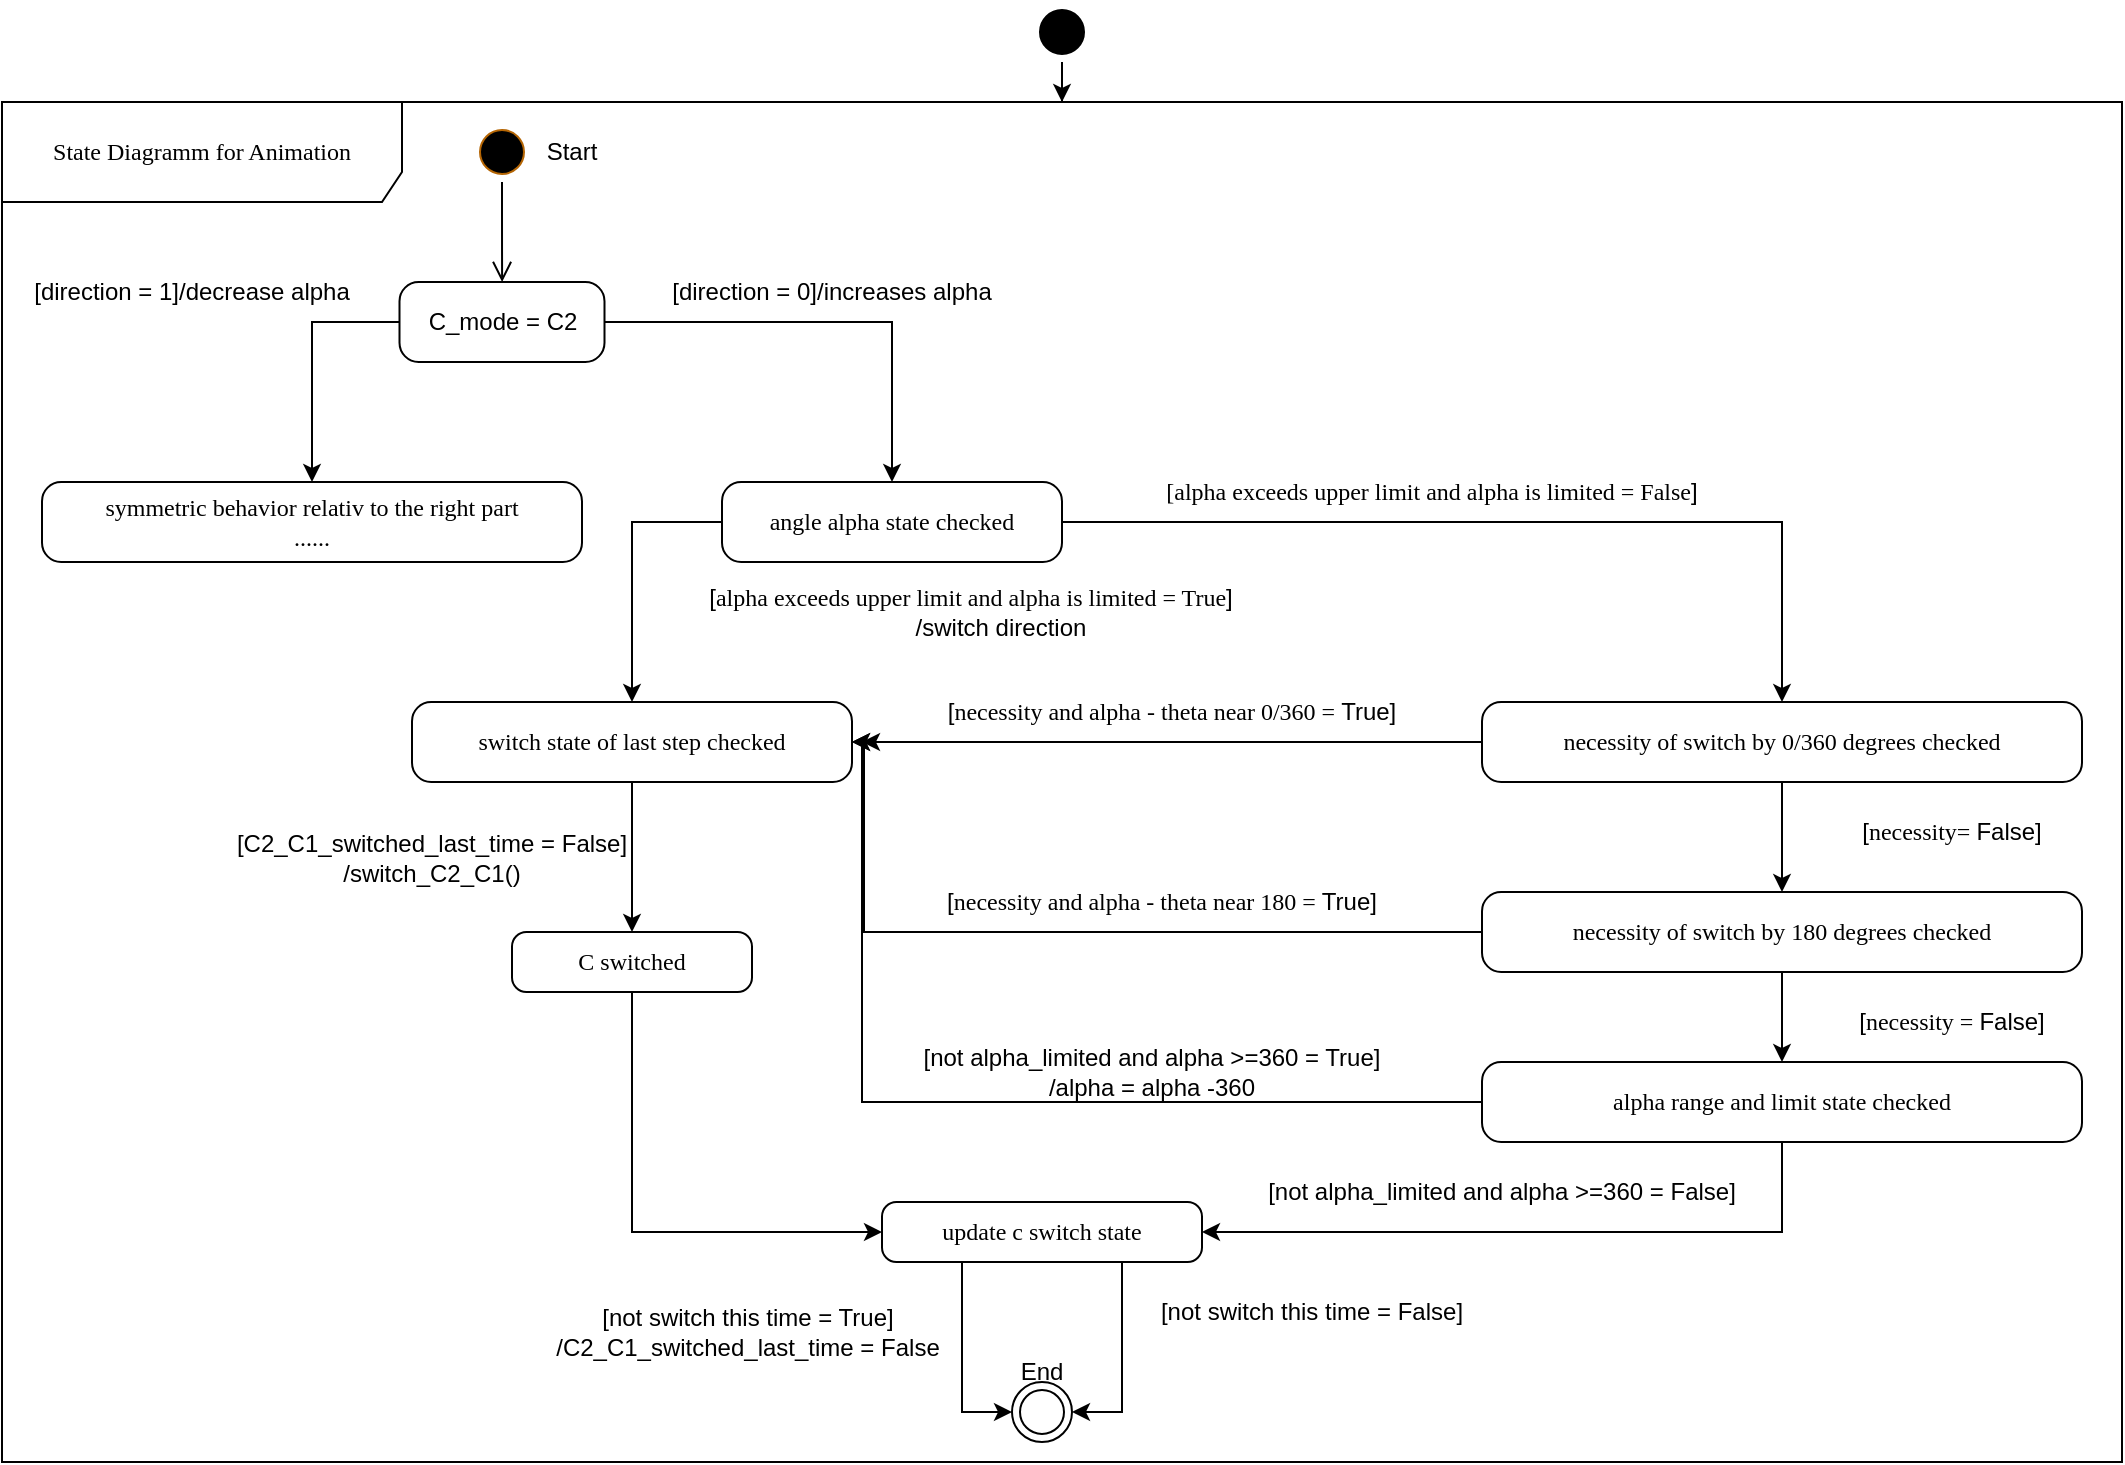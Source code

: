 <mxfile version="24.8.8">
  <diagram name="Page-1" id="58cdce13-f638-feb5-8d6f-7d28b1aa9fa0">
    <mxGraphModel grid="1" page="1" gridSize="10" guides="1" tooltips="1" connect="1" arrows="1" fold="1" pageScale="1" pageWidth="1100" pageHeight="850" background="none" math="0" shadow="0">
      <root>
        <mxCell id="0" />
        <mxCell id="1" parent="0" />
        <mxCell id="2a3bc250acf0617d-8" value="State Diagramm for Animation" style="shape=umlFrame;whiteSpace=wrap;html=1;rounded=1;shadow=0;comic=0;labelBackgroundColor=none;strokeWidth=1;fontFamily=Verdana;fontSize=12;align=center;width=200;height=50;" vertex="1" parent="1">
          <mxGeometry x="20" y="90" width="1060" height="680" as="geometry" />
        </mxCell>
        <mxCell id="382b91b5511bd0f7-1" value="" style="ellipse;html=1;shape=startState;rounded=1;shadow=0;comic=0;labelBackgroundColor=none;fontFamily=Verdana;fontSize=12;align=center;direction=south;fillColor=#000000;strokeColor=#b46504;" vertex="1" parent="1">
          <mxGeometry x="255" y="100" width="30" height="30" as="geometry" />
        </mxCell>
        <mxCell id="55TJ_ZkYL5hM4LRfqOBl-16" style="edgeStyle=orthogonalEdgeStyle;rounded=0;orthogonalLoop=1;jettySize=auto;html=1;exitX=0;exitY=0.5;exitDx=0;exitDy=0;" edge="1" parent="1" source="382b91b5511bd0f7-7" target="55TJ_ZkYL5hM4LRfqOBl-15">
          <mxGeometry relative="1" as="geometry">
            <mxPoint x="465" y="330" as="sourcePoint" />
          </mxGeometry>
        </mxCell>
        <mxCell id="4EAktQYD83jiBUtCIHTl-13" style="edgeStyle=orthogonalEdgeStyle;rounded=0;orthogonalLoop=1;jettySize=auto;html=1;exitX=1;exitY=0.5;exitDx=0;exitDy=0;" edge="1" parent="1" source="382b91b5511bd0f7-7" target="4EAktQYD83jiBUtCIHTl-11">
          <mxGeometry relative="1" as="geometry" />
        </mxCell>
        <mxCell id="382b91b5511bd0f7-7" value="angle alpha state checked" style="rounded=1;whiteSpace=wrap;html=1;arcSize=24;shadow=0;comic=0;labelBackgroundColor=none;fontFamily=Verdana;fontSize=12;align=center;" vertex="1" parent="1">
          <mxGeometry x="380" y="280" width="170" height="40" as="geometry" />
        </mxCell>
        <mxCell id="382b91b5511bd0f7-9" value="symmetric behavior relativ to the right part&lt;div&gt;......&lt;/div&gt;" style="rounded=1;whiteSpace=wrap;html=1;arcSize=24;shadow=0;comic=0;labelBackgroundColor=none;fontFamily=Verdana;fontSize=12;align=center;" vertex="1" parent="1">
          <mxGeometry x="40" y="280" width="270" height="40" as="geometry" />
        </mxCell>
        <mxCell id="2a3bc250acf0617d-9" style="edgeStyle=orthogonalEdgeStyle;html=1;labelBackgroundColor=none;endArrow=open;endSize=8;fontFamily=Verdana;fontSize=12;align=left;" edge="1" parent="1" source="382b91b5511bd0f7-1" target="55TJ_ZkYL5hM4LRfqOBl-13">
          <mxGeometry relative="1" as="geometry">
            <mxPoint x="270" y="180" as="targetPoint" />
          </mxGeometry>
        </mxCell>
        <mxCell id="55TJ_ZkYL5hM4LRfqOBl-4" value="[direction = 1]/decrease alpha" style="text;html=1;align=center;verticalAlign=middle;whiteSpace=wrap;rounded=0;" vertex="1" parent="1">
          <mxGeometry x="30" y="170" width="170" height="30" as="geometry" />
        </mxCell>
        <mxCell id="55TJ_ZkYL5hM4LRfqOBl-5" value="[direction = 0]/increases alpha" style="text;html=1;align=center;verticalAlign=middle;whiteSpace=wrap;rounded=0;" vertex="1" parent="1">
          <mxGeometry x="350" y="170" width="170" height="30" as="geometry" />
        </mxCell>
        <mxCell id="55TJ_ZkYL5hM4LRfqOBl-12" style="edgeStyle=orthogonalEdgeStyle;rounded=0;orthogonalLoop=1;jettySize=auto;html=1;exitX=1;exitY=0.5;exitDx=0;exitDy=0;" edge="1" parent="1" source="55TJ_ZkYL5hM4LRfqOBl-13" target="382b91b5511bd0f7-7">
          <mxGeometry relative="1" as="geometry">
            <mxPoint x="330" y="220" as="sourcePoint" />
          </mxGeometry>
        </mxCell>
        <mxCell id="4EAktQYD83jiBUtCIHTl-7" style="edgeStyle=orthogonalEdgeStyle;rounded=0;orthogonalLoop=1;jettySize=auto;html=1;exitX=0;exitY=0.5;exitDx=0;exitDy=0;" edge="1" parent="1" source="55TJ_ZkYL5hM4LRfqOBl-13" target="382b91b5511bd0f7-9">
          <mxGeometry relative="1" as="geometry" />
        </mxCell>
        <mxCell id="55TJ_ZkYL5hM4LRfqOBl-13" value="&lt;span style=&quot;font-family: Helvetica;&quot;&gt;C_mode = C2&lt;/span&gt;" style="rounded=1;whiteSpace=wrap;html=1;arcSize=24;shadow=0;comic=0;labelBackgroundColor=none;fontFamily=Verdana;fontSize=12;align=center;" vertex="1" parent="1">
          <mxGeometry x="218.75" y="180" width="102.5" height="40" as="geometry" />
        </mxCell>
        <mxCell id="55TJ_ZkYL5hM4LRfqOBl-14" value="Start" style="text;html=1;align=center;verticalAlign=middle;whiteSpace=wrap;rounded=0;" vertex="1" parent="1">
          <mxGeometry x="275" y="100" width="60" height="30" as="geometry" />
        </mxCell>
        <mxCell id="4EAktQYD83jiBUtCIHTl-2" style="edgeStyle=orthogonalEdgeStyle;rounded=0;orthogonalLoop=1;jettySize=auto;html=1;exitX=0.5;exitY=1;exitDx=0;exitDy=0;entryX=0.5;entryY=0;entryDx=0;entryDy=0;" edge="1" parent="1" source="55TJ_ZkYL5hM4LRfqOBl-15" target="4EAktQYD83jiBUtCIHTl-1">
          <mxGeometry relative="1" as="geometry" />
        </mxCell>
        <mxCell id="55TJ_ZkYL5hM4LRfqOBl-15" value="switch state of last step checked" style="rounded=1;whiteSpace=wrap;html=1;arcSize=24;shadow=0;comic=0;labelBackgroundColor=none;fontFamily=Verdana;fontSize=12;align=center;" vertex="1" parent="1">
          <mxGeometry x="225" y="390" width="220" height="40" as="geometry" />
        </mxCell>
        <mxCell id="55TJ_ZkYL5hM4LRfqOBl-17" value="[&lt;span style=&quot;font-family: Verdana;&quot;&gt;alpha exceeds upper limit&amp;nbsp;&lt;/span&gt;&lt;span style=&quot;font-family: Verdana; background-color: initial;&quot;&gt;and alpha is limited = True&lt;/span&gt;]&lt;div&gt;&amp;nbsp; &amp;nbsp; &amp;nbsp; &amp;nbsp; &amp;nbsp;/switch direction&lt;/div&gt;" style="text;html=1;align=center;verticalAlign=middle;whiteSpace=wrap;rounded=0;" vertex="1" parent="1">
          <mxGeometry x="292.5" y="330" width="422.5" height="30" as="geometry" />
        </mxCell>
        <mxCell id="Eta0v8zq2pt3wXClCBmr-24" style="edgeStyle=orthogonalEdgeStyle;rounded=0;orthogonalLoop=1;jettySize=auto;html=1;exitX=0.5;exitY=1;exitDx=0;exitDy=0;entryX=0;entryY=0.5;entryDx=0;entryDy=0;" edge="1" parent="1" source="4EAktQYD83jiBUtCIHTl-1" target="Eta0v8zq2pt3wXClCBmr-27">
          <mxGeometry relative="1" as="geometry" />
        </mxCell>
        <mxCell id="4EAktQYD83jiBUtCIHTl-1" value="C switched" style="rounded=1;whiteSpace=wrap;html=1;arcSize=24;shadow=0;comic=0;labelBackgroundColor=none;fontFamily=Verdana;fontSize=12;align=center;" vertex="1" parent="1">
          <mxGeometry x="275" y="505" width="120" height="30" as="geometry" />
        </mxCell>
        <mxCell id="4EAktQYD83jiBUtCIHTl-3" value="[C2_C1_switched_last_time = False]&lt;div&gt;/switch_C2_C1()&lt;/div&gt;" style="text;html=1;align=center;verticalAlign=middle;whiteSpace=wrap;rounded=0;" vertex="1" parent="1">
          <mxGeometry x="120" y="450" width="230" height="35" as="geometry" />
        </mxCell>
        <mxCell id="Eta0v8zq2pt3wXClCBmr-5" style="edgeStyle=orthogonalEdgeStyle;rounded=0;orthogonalLoop=1;jettySize=auto;html=1;exitX=0.5;exitY=1;exitDx=0;exitDy=0;" edge="1" parent="1" source="4EAktQYD83jiBUtCIHTl-11" target="Eta0v8zq2pt3wXClCBmr-4">
          <mxGeometry relative="1" as="geometry" />
        </mxCell>
        <mxCell id="Eta0v8zq2pt3wXClCBmr-11" style="edgeStyle=orthogonalEdgeStyle;rounded=0;orthogonalLoop=1;jettySize=auto;html=1;exitX=0;exitY=0.5;exitDx=0;exitDy=0;entryX=1;entryY=0.5;entryDx=0;entryDy=0;" edge="1" parent="1" source="4EAktQYD83jiBUtCIHTl-11" target="55TJ_ZkYL5hM4LRfqOBl-15">
          <mxGeometry relative="1" as="geometry" />
        </mxCell>
        <mxCell id="4EAktQYD83jiBUtCIHTl-11" value="necessity of switch by 0/360 degrees checked" style="rounded=1;whiteSpace=wrap;html=1;arcSize=24;shadow=0;comic=0;labelBackgroundColor=none;fontFamily=Verdana;fontSize=12;align=center;" vertex="1" parent="1">
          <mxGeometry x="760" y="390" width="300" height="40" as="geometry" />
        </mxCell>
        <mxCell id="4EAktQYD83jiBUtCIHTl-15" style="edgeStyle=orthogonalEdgeStyle;rounded=0;orthogonalLoop=1;jettySize=auto;html=1;exitX=1;exitY=0.5;exitDx=0;exitDy=0;" edge="1" parent="1" source="4EAktQYD83jiBUtCIHTl-14" target="2a3bc250acf0617d-8">
          <mxGeometry relative="1" as="geometry" />
        </mxCell>
        <mxCell id="4EAktQYD83jiBUtCIHTl-14" value="" style="ellipse;html=1;shape=startState;rounded=1;shadow=0;comic=0;labelBackgroundColor=none;fontFamily=Verdana;fontSize=12;align=center;direction=south;fillColor=#000000;strokeColor=#000000;" vertex="1" parent="1">
          <mxGeometry x="535" y="40" width="30" height="30" as="geometry" />
        </mxCell>
        <mxCell id="Eta0v8zq2pt3wXClCBmr-1" value="&lt;span style=&quot;font-family: Verdana;&quot;&gt;[alpha exceeds upper limit&amp;nbsp;&lt;/span&gt;&lt;span style=&quot;background-color: initial; font-family: Verdana;&quot;&gt;and alpha is limited = False&lt;/span&gt;]" style="text;html=1;align=center;verticalAlign=middle;whiteSpace=wrap;rounded=0;" vertex="1" parent="1">
          <mxGeometry x="560" y="270" width="350" height="30" as="geometry" />
        </mxCell>
        <mxCell id="Eta0v8zq2pt3wXClCBmr-3" value="[&lt;span style=&quot;font-family: Verdana;&quot;&gt;necessity and alpha - theta near 0/360 =&amp;nbsp;&lt;/span&gt;True]" style="text;html=1;align=center;verticalAlign=middle;whiteSpace=wrap;rounded=0;" vertex="1" parent="1">
          <mxGeometry x="450" y="380" width="310" height="30" as="geometry" />
        </mxCell>
        <mxCell id="Eta0v8zq2pt3wXClCBmr-9" style="edgeStyle=orthogonalEdgeStyle;rounded=0;orthogonalLoop=1;jettySize=auto;html=1;exitX=0.5;exitY=1;exitDx=0;exitDy=0;entryX=0.5;entryY=0;entryDx=0;entryDy=0;" edge="1" parent="1" source="Eta0v8zq2pt3wXClCBmr-4" target="Eta0v8zq2pt3wXClCBmr-8">
          <mxGeometry relative="1" as="geometry" />
        </mxCell>
        <mxCell id="Eta0v8zq2pt3wXClCBmr-13" style="edgeStyle=orthogonalEdgeStyle;rounded=0;orthogonalLoop=1;jettySize=auto;html=1;exitX=0;exitY=0.5;exitDx=0;exitDy=0;" edge="1" parent="1" source="Eta0v8zq2pt3wXClCBmr-4">
          <mxGeometry relative="1" as="geometry">
            <mxPoint x="450" y="410" as="targetPoint" />
            <Array as="points">
              <mxPoint x="451" y="505" />
              <mxPoint x="451" y="410" />
            </Array>
          </mxGeometry>
        </mxCell>
        <mxCell id="Eta0v8zq2pt3wXClCBmr-4" value="necessity of switch by 180 degrees checked" style="rounded=1;whiteSpace=wrap;html=1;arcSize=24;shadow=0;comic=0;labelBackgroundColor=none;fontFamily=Verdana;fontSize=12;align=center;" vertex="1" parent="1">
          <mxGeometry x="760" y="485" width="300" height="40" as="geometry" />
        </mxCell>
        <mxCell id="Eta0v8zq2pt3wXClCBmr-6" value="[&lt;span style=&quot;font-family: Verdana;&quot;&gt;necessity=&amp;nbsp;&lt;/span&gt;False]" style="text;html=1;align=center;verticalAlign=middle;whiteSpace=wrap;rounded=0;" vertex="1" parent="1">
          <mxGeometry x="930" y="440" width="130" height="30" as="geometry" />
        </mxCell>
        <mxCell id="Eta0v8zq2pt3wXClCBmr-21" style="edgeStyle=orthogonalEdgeStyle;rounded=0;orthogonalLoop=1;jettySize=auto;html=1;exitX=0;exitY=0.5;exitDx=0;exitDy=0;entryX=1;entryY=0.5;entryDx=0;entryDy=0;" edge="1" parent="1" source="Eta0v8zq2pt3wXClCBmr-8" target="55TJ_ZkYL5hM4LRfqOBl-15">
          <mxGeometry relative="1" as="geometry">
            <Array as="points">
              <mxPoint x="450" y="590" />
              <mxPoint x="450" y="410" />
            </Array>
          </mxGeometry>
        </mxCell>
        <mxCell id="Eta0v8zq2pt3wXClCBmr-22" style="edgeStyle=orthogonalEdgeStyle;rounded=0;orthogonalLoop=1;jettySize=auto;html=1;exitX=0.5;exitY=1;exitDx=0;exitDy=0;entryX=1;entryY=0.5;entryDx=0;entryDy=0;" edge="1" parent="1" source="Eta0v8zq2pt3wXClCBmr-8" target="Eta0v8zq2pt3wXClCBmr-27">
          <mxGeometry relative="1" as="geometry" />
        </mxCell>
        <mxCell id="Eta0v8zq2pt3wXClCBmr-8" value="alpha range and limit state checked" style="rounded=1;whiteSpace=wrap;html=1;arcSize=24;shadow=0;comic=0;labelBackgroundColor=none;fontFamily=Verdana;fontSize=12;align=center;" vertex="1" parent="1">
          <mxGeometry x="760" y="570" width="300" height="40" as="geometry" />
        </mxCell>
        <mxCell id="Eta0v8zq2pt3wXClCBmr-10" value="[&lt;span style=&quot;font-family: Verdana;&quot;&gt;necessity =&amp;nbsp;&lt;/span&gt;False]" style="text;html=1;align=center;verticalAlign=middle;whiteSpace=wrap;rounded=0;" vertex="1" parent="1">
          <mxGeometry x="930" y="535" width="130" height="30" as="geometry" />
        </mxCell>
        <mxCell id="Eta0v8zq2pt3wXClCBmr-14" value="[&lt;span style=&quot;font-family: Verdana;&quot;&gt;necessity and alpha - theta near 180 =&amp;nbsp;&lt;/span&gt;True]" style="text;html=1;align=center;verticalAlign=middle;whiteSpace=wrap;rounded=0;" vertex="1" parent="1">
          <mxGeometry x="445" y="475" width="310" height="30" as="geometry" />
        </mxCell>
        <mxCell id="Eta0v8zq2pt3wXClCBmr-16" value="" style="ellipse;html=1;shape=endState;rounded=1;shadow=0;comic=0;labelBackgroundColor=none;fontFamily=Verdana;fontSize=12;align=center;" vertex="1" parent="1">
          <mxGeometry x="525" y="730" width="30" height="30" as="geometry" />
        </mxCell>
        <mxCell id="Eta0v8zq2pt3wXClCBmr-20" value="[not alpha_limited and alpha &amp;gt;=360 = True]&lt;div&gt;/alpha = alpha -360&lt;/div&gt;" style="text;html=1;align=center;verticalAlign=middle;whiteSpace=wrap;rounded=0;" vertex="1" parent="1">
          <mxGeometry x="475" y="560" width="240" height="30" as="geometry" />
        </mxCell>
        <mxCell id="Eta0v8zq2pt3wXClCBmr-23" value="[not alpha_limited and alpha &amp;gt;=360 = False]" style="text;html=1;align=center;verticalAlign=middle;whiteSpace=wrap;rounded=0;" vertex="1" parent="1">
          <mxGeometry x="650" y="620" width="240" height="30" as="geometry" />
        </mxCell>
        <mxCell id="Eta0v8zq2pt3wXClCBmr-25" value="End" style="text;html=1;align=center;verticalAlign=middle;whiteSpace=wrap;rounded=0;" vertex="1" parent="1">
          <mxGeometry x="510" y="710" width="60" height="30" as="geometry" />
        </mxCell>
        <mxCell id="Eta0v8zq2pt3wXClCBmr-31" style="edgeStyle=orthogonalEdgeStyle;rounded=0;orthogonalLoop=1;jettySize=auto;html=1;exitX=0.25;exitY=1;exitDx=0;exitDy=0;entryX=0;entryY=0.5;entryDx=0;entryDy=0;" edge="1" parent="1" source="Eta0v8zq2pt3wXClCBmr-27" target="Eta0v8zq2pt3wXClCBmr-16">
          <mxGeometry relative="1" as="geometry" />
        </mxCell>
        <mxCell id="Eta0v8zq2pt3wXClCBmr-33" style="edgeStyle=orthogonalEdgeStyle;rounded=0;orthogonalLoop=1;jettySize=auto;html=1;exitX=0.75;exitY=1;exitDx=0;exitDy=0;entryX=1;entryY=0.5;entryDx=0;entryDy=0;" edge="1" parent="1" source="Eta0v8zq2pt3wXClCBmr-27" target="Eta0v8zq2pt3wXClCBmr-16">
          <mxGeometry relative="1" as="geometry">
            <Array as="points">
              <mxPoint x="580" y="745" />
            </Array>
          </mxGeometry>
        </mxCell>
        <mxCell id="Eta0v8zq2pt3wXClCBmr-27" value="update c switch state" style="rounded=1;whiteSpace=wrap;html=1;arcSize=24;shadow=0;comic=0;labelBackgroundColor=none;fontFamily=Verdana;fontSize=12;align=center;" vertex="1" parent="1">
          <mxGeometry x="460" y="640" width="160" height="30" as="geometry" />
        </mxCell>
        <mxCell id="Eta0v8zq2pt3wXClCBmr-30" value="[not switch this time = True]&lt;div&gt;/C2_C1_switched_last_time = False&lt;/div&gt;" style="text;html=1;align=center;verticalAlign=middle;whiteSpace=wrap;rounded=0;" vertex="1" parent="1">
          <mxGeometry x="292.5" y="690" width="200" height="30" as="geometry" />
        </mxCell>
        <mxCell id="Eta0v8zq2pt3wXClCBmr-34" value="[not switch this time = False]" style="text;html=1;align=center;verticalAlign=middle;whiteSpace=wrap;rounded=0;" vertex="1" parent="1">
          <mxGeometry x="590" y="680" width="170" height="30" as="geometry" />
        </mxCell>
      </root>
    </mxGraphModel>
  </diagram>
</mxfile>
